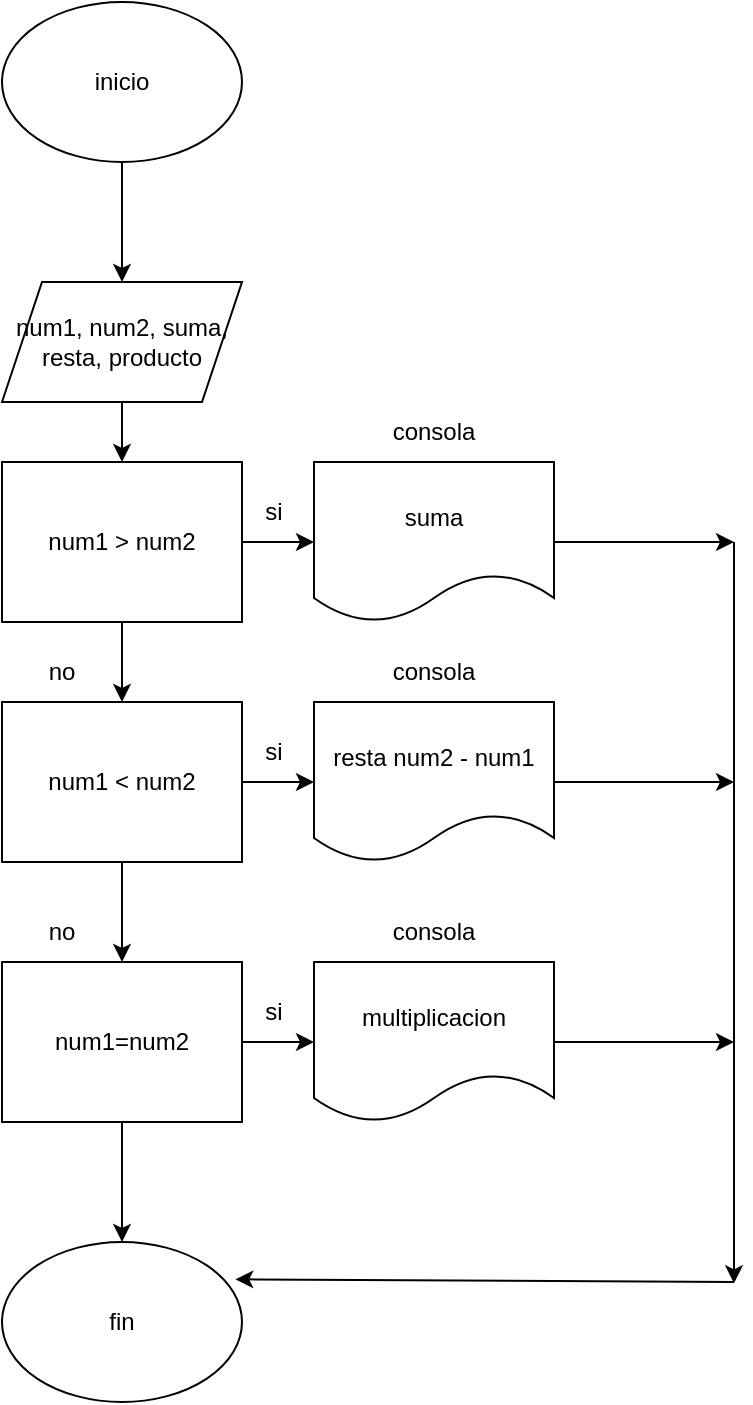 <mxfile version="21.0.6" type="device"><diagram name="Página-1" id="OEH2OfI9ihLJg2-3p36J"><mxGraphModel dx="794" dy="430" grid="1" gridSize="10" guides="1" tooltips="1" connect="1" arrows="1" fold="1" page="1" pageScale="1" pageWidth="827" pageHeight="1169" math="0" shadow="0"><root><mxCell id="0"/><mxCell id="1" parent="0"/><mxCell id="hA0DIttHXZ2kB7yyDG-q-1" value="inicio" style="ellipse;whiteSpace=wrap;html=1;" vertex="1" parent="1"><mxGeometry x="354" width="120" height="80" as="geometry"/></mxCell><mxCell id="hA0DIttHXZ2kB7yyDG-q-2" value="fin" style="ellipse;whiteSpace=wrap;html=1;" vertex="1" parent="1"><mxGeometry x="354" y="620" width="120" height="80" as="geometry"/></mxCell><mxCell id="hA0DIttHXZ2kB7yyDG-q-3" value="" style="endArrow=classic;html=1;rounded=0;exitX=0.5;exitY=1;exitDx=0;exitDy=0;entryX=0.5;entryY=0;entryDx=0;entryDy=0;" edge="1" parent="1" source="hA0DIttHXZ2kB7yyDG-q-1" target="hA0DIttHXZ2kB7yyDG-q-20"><mxGeometry width="50" height="50" relative="1" as="geometry"><mxPoint x="380" y="250" as="sourcePoint"/><mxPoint x="414" y="130" as="targetPoint"/></mxGeometry></mxCell><mxCell id="hA0DIttHXZ2kB7yyDG-q-5" value="num1&amp;nbsp;&amp;gt; num2" style="rounded=0;whiteSpace=wrap;html=1;" vertex="1" parent="1"><mxGeometry x="354" y="230" width="120" height="80" as="geometry"/></mxCell><mxCell id="hA0DIttHXZ2kB7yyDG-q-6" value="" style="endArrow=classic;html=1;rounded=0;exitX=0.5;exitY=1;exitDx=0;exitDy=0;entryX=0.5;entryY=0;entryDx=0;entryDy=0;" edge="1" parent="1" target="hA0DIttHXZ2kB7yyDG-q-5"><mxGeometry width="50" height="50" relative="1" as="geometry"><mxPoint x="414" y="190" as="sourcePoint"/><mxPoint x="430" y="200" as="targetPoint"/></mxGeometry></mxCell><mxCell id="hA0DIttHXZ2kB7yyDG-q-12" value="" style="endArrow=classic;html=1;rounded=0;exitX=1;exitY=0.5;exitDx=0;exitDy=0;entryX=0;entryY=0.5;entryDx=0;entryDy=0;" edge="1" parent="1" source="hA0DIttHXZ2kB7yyDG-q-5" target="hA0DIttHXZ2kB7yyDG-q-22"><mxGeometry width="50" height="50" relative="1" as="geometry"><mxPoint x="490" y="280" as="sourcePoint"/><mxPoint x="510" y="260" as="targetPoint"/></mxGeometry></mxCell><mxCell id="hA0DIttHXZ2kB7yyDG-q-14" value="consola" style="text;strokeColor=none;align=center;fillColor=none;html=1;verticalAlign=middle;whiteSpace=wrap;rounded=0;" vertex="1" parent="1"><mxGeometry x="540" y="200" width="60" height="30" as="geometry"/></mxCell><mxCell id="hA0DIttHXZ2kB7yyDG-q-27" value="" style="edgeStyle=orthogonalEdgeStyle;rounded=0;orthogonalLoop=1;jettySize=auto;html=1;" edge="1" parent="1" source="hA0DIttHXZ2kB7yyDG-q-16" target="hA0DIttHXZ2kB7yyDG-q-26"><mxGeometry relative="1" as="geometry"/></mxCell><mxCell id="hA0DIttHXZ2kB7yyDG-q-32" value="" style="edgeStyle=orthogonalEdgeStyle;rounded=0;orthogonalLoop=1;jettySize=auto;html=1;" edge="1" parent="1" source="hA0DIttHXZ2kB7yyDG-q-16" target="hA0DIttHXZ2kB7yyDG-q-30"><mxGeometry relative="1" as="geometry"/></mxCell><mxCell id="hA0DIttHXZ2kB7yyDG-q-16" value="num1 &amp;lt; num2" style="rounded=0;whiteSpace=wrap;html=1;" vertex="1" parent="1"><mxGeometry x="354" y="350" width="120" height="80" as="geometry"/></mxCell><mxCell id="hA0DIttHXZ2kB7yyDG-q-17" value="" style="endArrow=classic;html=1;rounded=0;exitX=0.5;exitY=1;exitDx=0;exitDy=0;entryX=0.5;entryY=0;entryDx=0;entryDy=0;" edge="1" parent="1" source="hA0DIttHXZ2kB7yyDG-q-5" target="hA0DIttHXZ2kB7yyDG-q-16"><mxGeometry width="50" height="50" relative="1" as="geometry"><mxPoint x="380" y="370" as="sourcePoint"/><mxPoint x="430" y="330" as="targetPoint"/></mxGeometry></mxCell><mxCell id="hA0DIttHXZ2kB7yyDG-q-20" value="num1, num2, suma, resta, producto" style="shape=parallelogram;perimeter=parallelogramPerimeter;whiteSpace=wrap;html=1;fixedSize=1;rounded=0;" vertex="1" parent="1"><mxGeometry x="354" y="140" width="120" height="60" as="geometry"/></mxCell><mxCell id="hA0DIttHXZ2kB7yyDG-q-22" value="suma" style="shape=document;whiteSpace=wrap;html=1;boundedLbl=1;" vertex="1" parent="1"><mxGeometry x="510" y="230" width="120" height="80" as="geometry"/></mxCell><mxCell id="hA0DIttHXZ2kB7yyDG-q-24" value="si" style="text;strokeColor=none;align=center;fillColor=none;html=1;verticalAlign=middle;whiteSpace=wrap;rounded=0;" vertex="1" parent="1"><mxGeometry x="460" y="240" width="60" height="30" as="geometry"/></mxCell><mxCell id="hA0DIttHXZ2kB7yyDG-q-25" value="no" style="text;strokeColor=none;align=center;fillColor=none;html=1;verticalAlign=middle;whiteSpace=wrap;rounded=0;" vertex="1" parent="1"><mxGeometry x="354" y="320" width="60" height="30" as="geometry"/></mxCell><mxCell id="hA0DIttHXZ2kB7yyDG-q-26" value="resta num2 - num1" style="shape=document;whiteSpace=wrap;html=1;boundedLbl=1;rounded=0;" vertex="1" parent="1"><mxGeometry x="510" y="350" width="120" height="80" as="geometry"/></mxCell><mxCell id="hA0DIttHXZ2kB7yyDG-q-29" value="" style="edgeStyle=orthogonalEdgeStyle;rounded=0;orthogonalLoop=1;jettySize=auto;html=1;" edge="1" parent="1" source="hA0DIttHXZ2kB7yyDG-q-30" target="hA0DIttHXZ2kB7yyDG-q-31"><mxGeometry relative="1" as="geometry"/></mxCell><mxCell id="hA0DIttHXZ2kB7yyDG-q-40" value="" style="edgeStyle=orthogonalEdgeStyle;rounded=0;orthogonalLoop=1;jettySize=auto;html=1;" edge="1" parent="1" source="hA0DIttHXZ2kB7yyDG-q-30" target="hA0DIttHXZ2kB7yyDG-q-2"><mxGeometry relative="1" as="geometry"/></mxCell><mxCell id="hA0DIttHXZ2kB7yyDG-q-30" value="num1=num2" style="rounded=0;whiteSpace=wrap;html=1;" vertex="1" parent="1"><mxGeometry x="354" y="480" width="120" height="80" as="geometry"/></mxCell><mxCell id="hA0DIttHXZ2kB7yyDG-q-31" value="multiplicacion" style="shape=document;whiteSpace=wrap;html=1;boundedLbl=1;rounded=0;" vertex="1" parent="1"><mxGeometry x="510" y="480" width="120" height="80" as="geometry"/></mxCell><mxCell id="hA0DIttHXZ2kB7yyDG-q-35" value="no" style="text;strokeColor=none;align=center;fillColor=none;html=1;verticalAlign=middle;whiteSpace=wrap;rounded=0;" vertex="1" parent="1"><mxGeometry x="354" y="450" width="60" height="30" as="geometry"/></mxCell><mxCell id="hA0DIttHXZ2kB7yyDG-q-36" value="si" style="text;strokeColor=none;align=center;fillColor=none;html=1;verticalAlign=middle;whiteSpace=wrap;rounded=0;" vertex="1" parent="1"><mxGeometry x="460" y="490" width="60" height="30" as="geometry"/></mxCell><mxCell id="hA0DIttHXZ2kB7yyDG-q-37" value="si" style="text;strokeColor=none;align=center;fillColor=none;html=1;verticalAlign=middle;whiteSpace=wrap;rounded=0;" vertex="1" parent="1"><mxGeometry x="460" y="360" width="60" height="30" as="geometry"/></mxCell><mxCell id="hA0DIttHXZ2kB7yyDG-q-38" value="consola" style="text;strokeColor=none;align=center;fillColor=none;html=1;verticalAlign=middle;whiteSpace=wrap;rounded=0;" vertex="1" parent="1"><mxGeometry x="540" y="450" width="60" height="30" as="geometry"/></mxCell><mxCell id="hA0DIttHXZ2kB7yyDG-q-39" value="consola" style="text;strokeColor=none;align=center;fillColor=none;html=1;verticalAlign=middle;whiteSpace=wrap;rounded=0;" vertex="1" parent="1"><mxGeometry x="540" y="320" width="60" height="30" as="geometry"/></mxCell><mxCell id="hA0DIttHXZ2kB7yyDG-q-41" value="" style="endArrow=classic;html=1;rounded=0;" edge="1" parent="1"><mxGeometry width="50" height="50" relative="1" as="geometry"><mxPoint x="630" y="270" as="sourcePoint"/><mxPoint x="720" y="270" as="targetPoint"/></mxGeometry></mxCell><mxCell id="hA0DIttHXZ2kB7yyDG-q-42" value="" style="endArrow=classic;html=1;rounded=0;" edge="1" parent="1"><mxGeometry width="50" height="50" relative="1" as="geometry"><mxPoint x="630" y="390" as="sourcePoint"/><mxPoint x="720" y="390" as="targetPoint"/></mxGeometry></mxCell><mxCell id="hA0DIttHXZ2kB7yyDG-q-43" value="" style="endArrow=classic;html=1;rounded=0;" edge="1" parent="1"><mxGeometry width="50" height="50" relative="1" as="geometry"><mxPoint x="630" y="520" as="sourcePoint"/><mxPoint x="720" y="520" as="targetPoint"/></mxGeometry></mxCell><mxCell id="hA0DIttHXZ2kB7yyDG-q-44" value="" style="endArrow=classic;html=1;rounded=0;" edge="1" parent="1"><mxGeometry width="50" height="50" relative="1" as="geometry"><mxPoint x="720" y="270" as="sourcePoint"/><mxPoint x="720" y="640.667" as="targetPoint"/></mxGeometry></mxCell><mxCell id="hA0DIttHXZ2kB7yyDG-q-45" value="" style="endArrow=classic;html=1;rounded=0;entryX=0.972;entryY=0.233;entryDx=0;entryDy=0;entryPerimeter=0;" edge="1" parent="1" target="hA0DIttHXZ2kB7yyDG-q-2"><mxGeometry width="50" height="50" relative="1" as="geometry"><mxPoint x="720" y="640" as="sourcePoint"/><mxPoint x="480" y="640" as="targetPoint"/></mxGeometry></mxCell></root></mxGraphModel></diagram></mxfile>